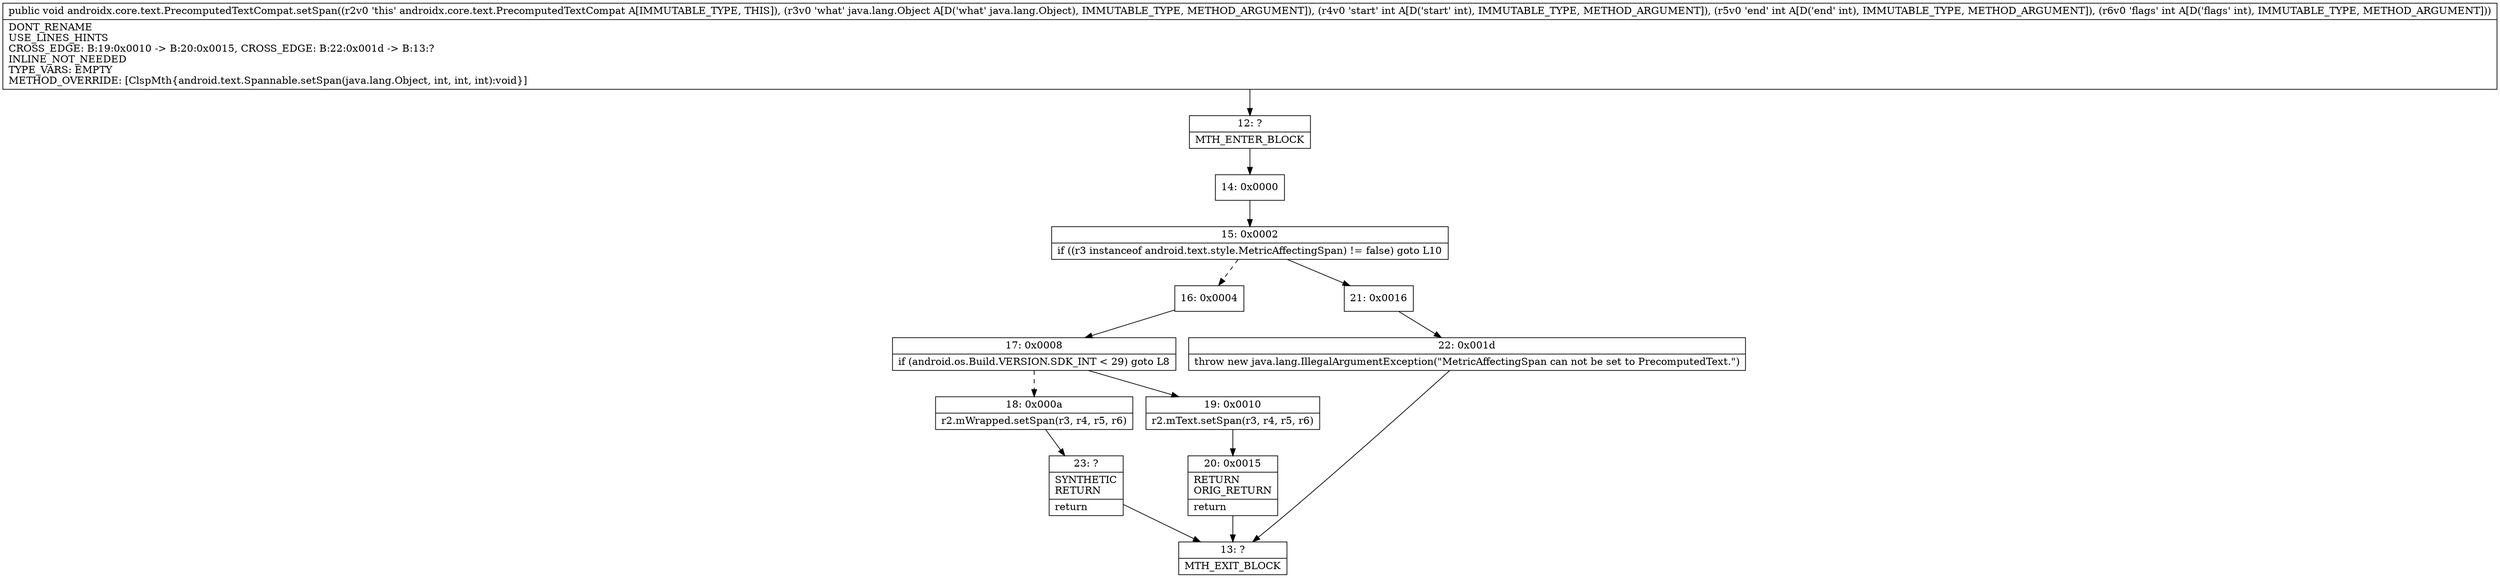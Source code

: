 digraph "CFG forandroidx.core.text.PrecomputedTextCompat.setSpan(Ljava\/lang\/Object;III)V" {
Node_12 [shape=record,label="{12\:\ ?|MTH_ENTER_BLOCK\l}"];
Node_14 [shape=record,label="{14\:\ 0x0000}"];
Node_15 [shape=record,label="{15\:\ 0x0002|if ((r3 instanceof android.text.style.MetricAffectingSpan) != false) goto L10\l}"];
Node_16 [shape=record,label="{16\:\ 0x0004}"];
Node_17 [shape=record,label="{17\:\ 0x0008|if (android.os.Build.VERSION.SDK_INT \< 29) goto L8\l}"];
Node_18 [shape=record,label="{18\:\ 0x000a|r2.mWrapped.setSpan(r3, r4, r5, r6)\l}"];
Node_23 [shape=record,label="{23\:\ ?|SYNTHETIC\lRETURN\l|return\l}"];
Node_13 [shape=record,label="{13\:\ ?|MTH_EXIT_BLOCK\l}"];
Node_19 [shape=record,label="{19\:\ 0x0010|r2.mText.setSpan(r3, r4, r5, r6)\l}"];
Node_20 [shape=record,label="{20\:\ 0x0015|RETURN\lORIG_RETURN\l|return\l}"];
Node_21 [shape=record,label="{21\:\ 0x0016}"];
Node_22 [shape=record,label="{22\:\ 0x001d|throw new java.lang.IllegalArgumentException(\"MetricAffectingSpan can not be set to PrecomputedText.\")\l}"];
MethodNode[shape=record,label="{public void androidx.core.text.PrecomputedTextCompat.setSpan((r2v0 'this' androidx.core.text.PrecomputedTextCompat A[IMMUTABLE_TYPE, THIS]), (r3v0 'what' java.lang.Object A[D('what' java.lang.Object), IMMUTABLE_TYPE, METHOD_ARGUMENT]), (r4v0 'start' int A[D('start' int), IMMUTABLE_TYPE, METHOD_ARGUMENT]), (r5v0 'end' int A[D('end' int), IMMUTABLE_TYPE, METHOD_ARGUMENT]), (r6v0 'flags' int A[D('flags' int), IMMUTABLE_TYPE, METHOD_ARGUMENT]))  | DONT_RENAME\lUSE_LINES_HINTS\lCROSS_EDGE: B:19:0x0010 \-\> B:20:0x0015, CROSS_EDGE: B:22:0x001d \-\> B:13:?\lINLINE_NOT_NEEDED\lTYPE_VARS: EMPTY\lMETHOD_OVERRIDE: [ClspMth\{android.text.Spannable.setSpan(java.lang.Object, int, int, int):void\}]\l}"];
MethodNode -> Node_12;Node_12 -> Node_14;
Node_14 -> Node_15;
Node_15 -> Node_16[style=dashed];
Node_15 -> Node_21;
Node_16 -> Node_17;
Node_17 -> Node_18[style=dashed];
Node_17 -> Node_19;
Node_18 -> Node_23;
Node_23 -> Node_13;
Node_19 -> Node_20;
Node_20 -> Node_13;
Node_21 -> Node_22;
Node_22 -> Node_13;
}

